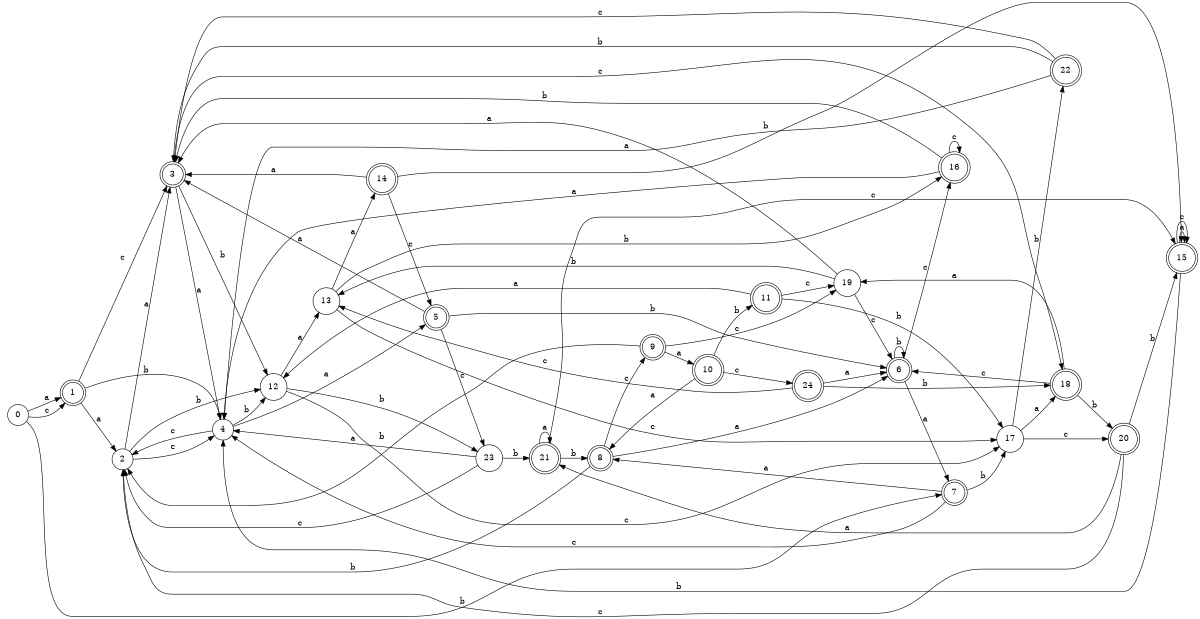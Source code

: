 digraph n20_7 {
__start0 [label="" shape="none"];

rankdir=LR;
size="8,5";

s0 [style="filled", color="black", fillcolor="white" shape="circle", label="0"];
s1 [style="rounded,filled", color="black", fillcolor="white" shape="doublecircle", label="1"];
s2 [style="filled", color="black", fillcolor="white" shape="circle", label="2"];
s3 [style="rounded,filled", color="black", fillcolor="white" shape="doublecircle", label="3"];
s4 [style="filled", color="black", fillcolor="white" shape="circle", label="4"];
s5 [style="rounded,filled", color="black", fillcolor="white" shape="doublecircle", label="5"];
s6 [style="rounded,filled", color="black", fillcolor="white" shape="doublecircle", label="6"];
s7 [style="rounded,filled", color="black", fillcolor="white" shape="doublecircle", label="7"];
s8 [style="rounded,filled", color="black", fillcolor="white" shape="doublecircle", label="8"];
s9 [style="rounded,filled", color="black", fillcolor="white" shape="doublecircle", label="9"];
s10 [style="rounded,filled", color="black", fillcolor="white" shape="doublecircle", label="10"];
s11 [style="rounded,filled", color="black", fillcolor="white" shape="doublecircle", label="11"];
s12 [style="filled", color="black", fillcolor="white" shape="circle", label="12"];
s13 [style="filled", color="black", fillcolor="white" shape="circle", label="13"];
s14 [style="rounded,filled", color="black", fillcolor="white" shape="doublecircle", label="14"];
s15 [style="rounded,filled", color="black", fillcolor="white" shape="doublecircle", label="15"];
s16 [style="rounded,filled", color="black", fillcolor="white" shape="doublecircle", label="16"];
s17 [style="filled", color="black", fillcolor="white" shape="circle", label="17"];
s18 [style="rounded,filled", color="black", fillcolor="white" shape="doublecircle", label="18"];
s19 [style="filled", color="black", fillcolor="white" shape="circle", label="19"];
s20 [style="rounded,filled", color="black", fillcolor="white" shape="doublecircle", label="20"];
s21 [style="rounded,filled", color="black", fillcolor="white" shape="doublecircle", label="21"];
s22 [style="rounded,filled", color="black", fillcolor="white" shape="doublecircle", label="22"];
s23 [style="filled", color="black", fillcolor="white" shape="circle", label="23"];
s24 [style="rounded,filled", color="black", fillcolor="white" shape="doublecircle", label="24"];
s0 -> s1 [label="a"];
s0 -> s7 [label="b"];
s0 -> s1 [label="c"];
s1 -> s2 [label="a"];
s1 -> s4 [label="b"];
s1 -> s3 [label="c"];
s2 -> s3 [label="a"];
s2 -> s12 [label="b"];
s2 -> s4 [label="c"];
s3 -> s4 [label="a"];
s3 -> s12 [label="b"];
s3 -> s18 [label="c"];
s4 -> s5 [label="a"];
s4 -> s12 [label="b"];
s4 -> s2 [label="c"];
s5 -> s3 [label="a"];
s5 -> s6 [label="b"];
s5 -> s23 [label="c"];
s6 -> s7 [label="a"];
s6 -> s6 [label="b"];
s6 -> s16 [label="c"];
s7 -> s8 [label="a"];
s7 -> s17 [label="b"];
s7 -> s4 [label="c"];
s8 -> s6 [label="a"];
s8 -> s2 [label="b"];
s8 -> s9 [label="c"];
s9 -> s10 [label="a"];
s9 -> s2 [label="b"];
s9 -> s19 [label="c"];
s10 -> s8 [label="a"];
s10 -> s11 [label="b"];
s10 -> s24 [label="c"];
s11 -> s12 [label="a"];
s11 -> s17 [label="b"];
s11 -> s19 [label="c"];
s12 -> s13 [label="a"];
s12 -> s23 [label="b"];
s12 -> s17 [label="c"];
s13 -> s14 [label="a"];
s13 -> s16 [label="b"];
s13 -> s17 [label="c"];
s14 -> s3 [label="a"];
s14 -> s15 [label="b"];
s14 -> s5 [label="c"];
s15 -> s15 [label="a"];
s15 -> s4 [label="b"];
s15 -> s15 [label="c"];
s16 -> s4 [label="a"];
s16 -> s3 [label="b"];
s16 -> s16 [label="c"];
s17 -> s18 [label="a"];
s17 -> s22 [label="b"];
s17 -> s20 [label="c"];
s18 -> s19 [label="a"];
s18 -> s20 [label="b"];
s18 -> s6 [label="c"];
s19 -> s3 [label="a"];
s19 -> s13 [label="b"];
s19 -> s6 [label="c"];
s20 -> s21 [label="a"];
s20 -> s15 [label="b"];
s20 -> s2 [label="c"];
s21 -> s21 [label="a"];
s21 -> s8 [label="b"];
s21 -> s15 [label="c"];
s22 -> s4 [label="a"];
s22 -> s3 [label="b"];
s22 -> s3 [label="c"];
s23 -> s4 [label="a"];
s23 -> s21 [label="b"];
s23 -> s2 [label="c"];
s24 -> s6 [label="a"];
s24 -> s18 [label="b"];
s24 -> s13 [label="c"];

}